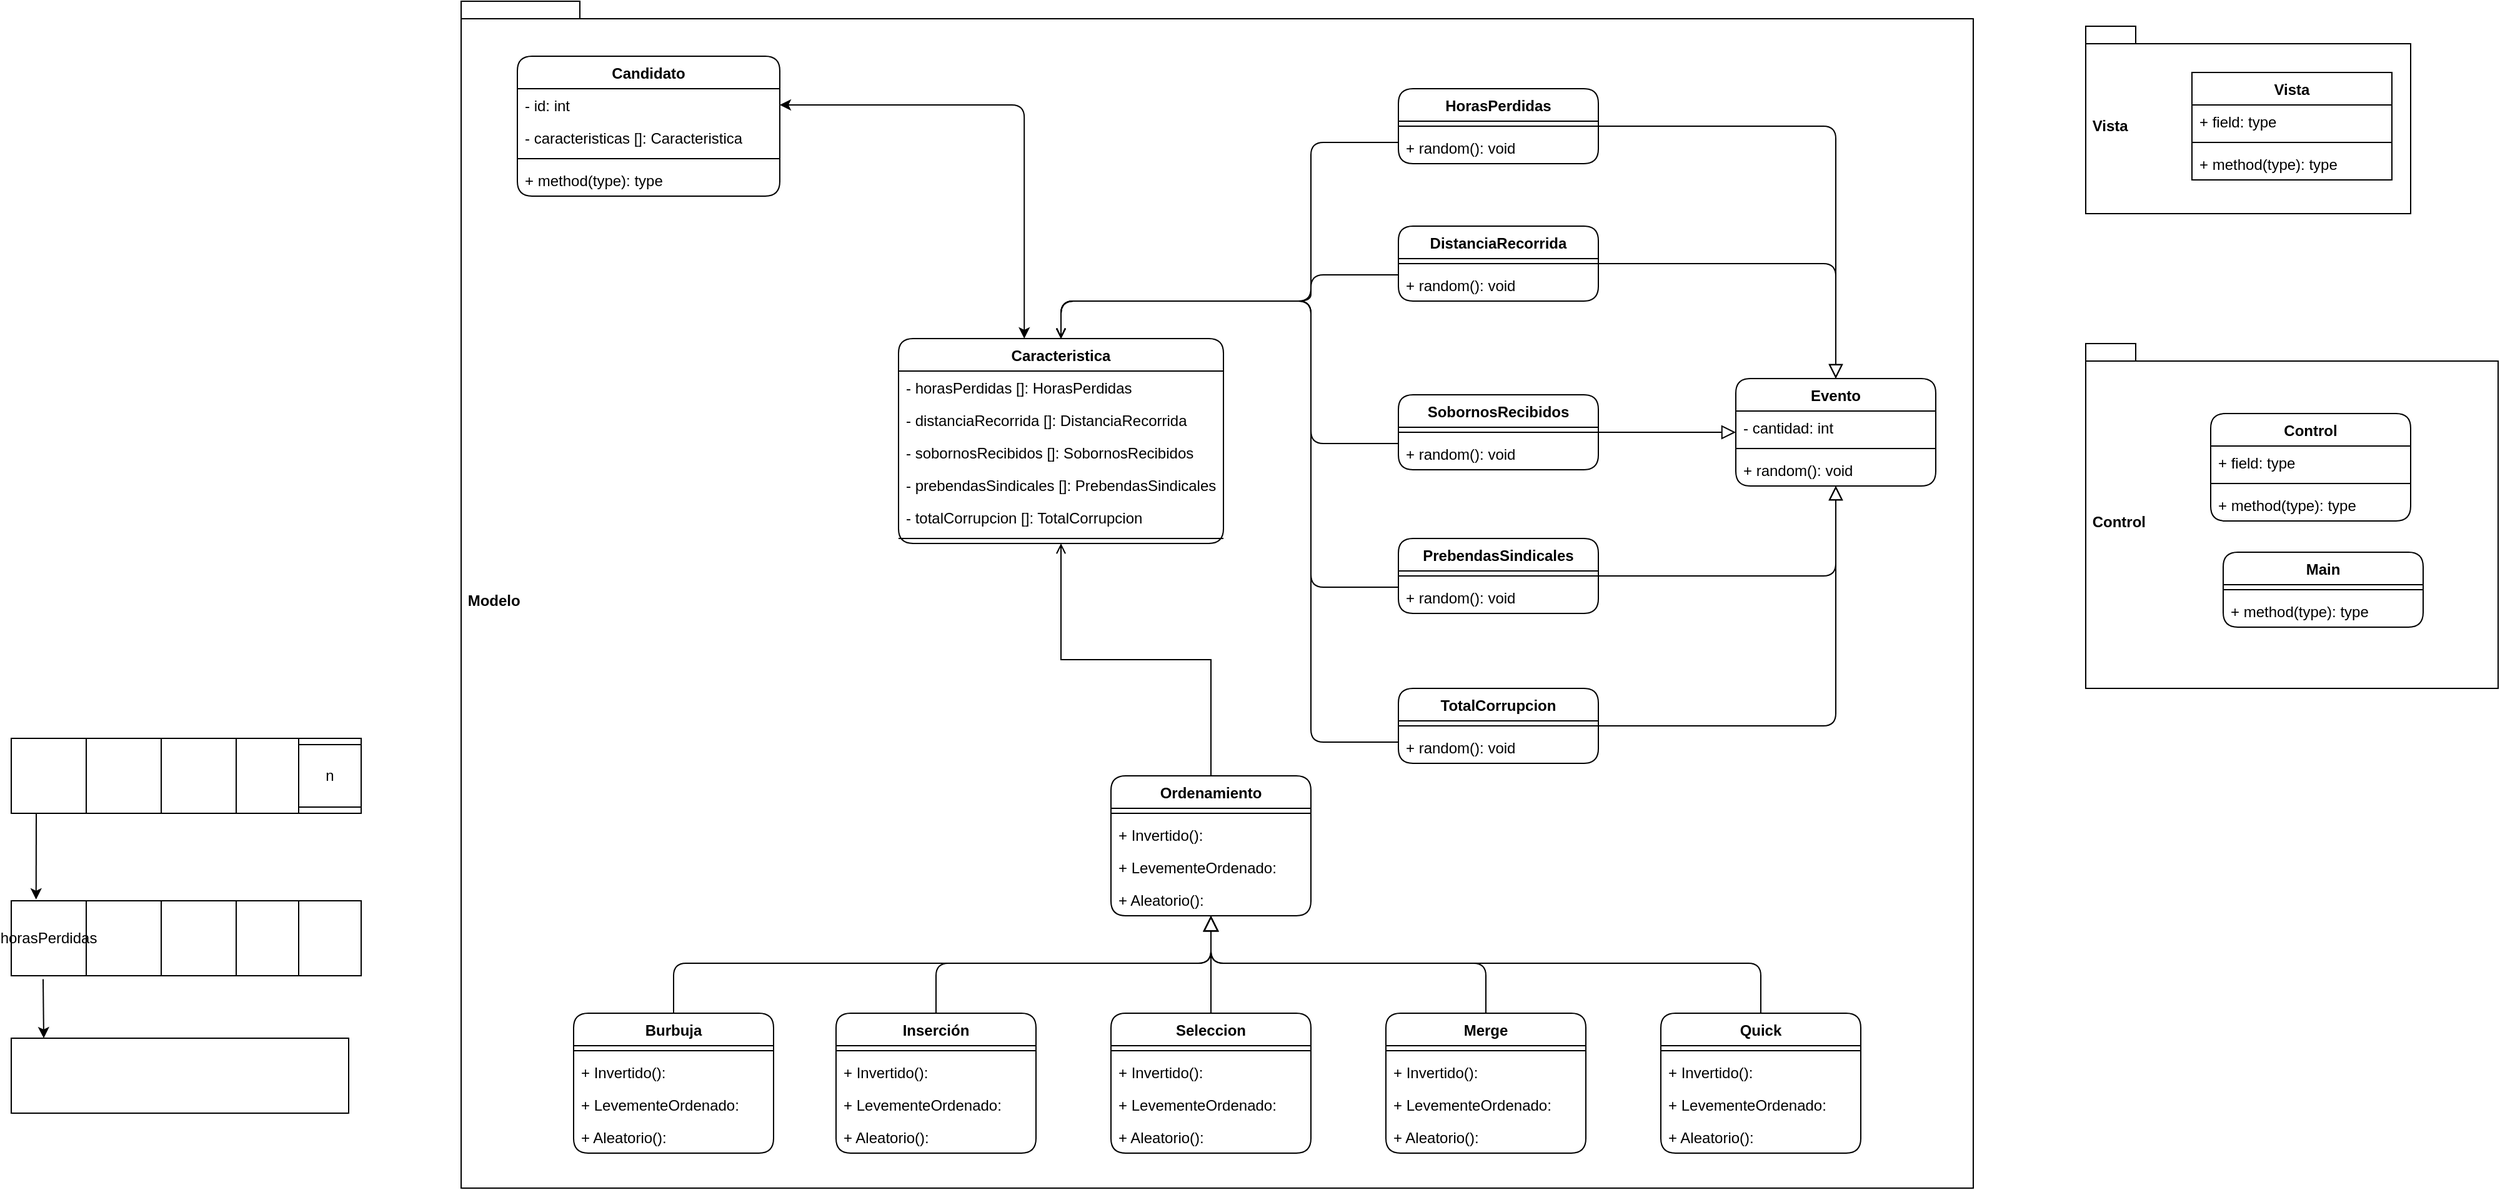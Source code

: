 <mxfile version="28.1.2">
  <diagram name="Página-1" id="-oZgg3mU6KCud4trMh2t">
    <mxGraphModel dx="3420" dy="1442" grid="1" gridSize="10" guides="1" tooltips="1" connect="1" arrows="1" fold="1" page="1" pageScale="1" pageWidth="827" pageHeight="1169" math="0" shadow="0">
      <root>
        <mxCell id="0" />
        <mxCell id="1" parent="0" />
        <mxCell id="R5ACMYMu1iXsPlqlNmmq-60" value="&amp;nbsp;Vista" style="shape=folder;fontStyle=1;spacingTop=10;tabWidth=40;tabHeight=14;tabPosition=left;html=1;whiteSpace=wrap;align=left;" vertex="1" parent="1">
          <mxGeometry x="1300" y="20" width="260" height="150" as="geometry" />
        </mxCell>
        <mxCell id="R5ACMYMu1iXsPlqlNmmq-59" value="&amp;nbsp;Control" style="shape=folder;fontStyle=1;spacingTop=10;tabWidth=40;tabHeight=14;tabPosition=left;html=1;whiteSpace=wrap;align=left;" vertex="1" parent="1">
          <mxGeometry x="1300" y="274" width="330" height="276" as="geometry" />
        </mxCell>
        <mxCell id="CFLX2MblqfqqQ0-nksOQ-75" value="&amp;nbsp;Modelo" style="shape=folder;fontStyle=1;spacingTop=10;tabWidth=40;tabHeight=14;tabPosition=left;html=1;whiteSpace=wrap;align=left;" parent="1" vertex="1">
          <mxGeometry width="1210" height="950" as="geometry" />
        </mxCell>
        <mxCell id="CFLX2MblqfqqQ0-nksOQ-1" value="Candidato" style="swimlane;fontStyle=1;align=center;verticalAlign=top;childLayout=stackLayout;horizontal=1;startSize=26;horizontalStack=0;resizeParent=1;resizeParentMax=0;resizeLast=0;collapsible=1;marginBottom=0;whiteSpace=wrap;html=1;rounded=1;" parent="1" vertex="1">
          <mxGeometry x="45" y="44" width="210" height="112" as="geometry" />
        </mxCell>
        <mxCell id="CFLX2MblqfqqQ0-nksOQ-2" value="- id: int" style="text;strokeColor=none;fillColor=none;align=left;verticalAlign=top;spacingLeft=4;spacingRight=4;overflow=hidden;rotatable=0;points=[[0,0.5],[1,0.5]];portConstraint=eastwest;whiteSpace=wrap;html=1;" parent="CFLX2MblqfqqQ0-nksOQ-1" vertex="1">
          <mxGeometry y="26" width="210" height="26" as="geometry" />
        </mxCell>
        <mxCell id="CFLX2MblqfqqQ0-nksOQ-73" value="- caracteristicas []: Caracteristica" style="text;strokeColor=none;fillColor=none;align=left;verticalAlign=top;spacingLeft=4;spacingRight=4;overflow=hidden;rotatable=0;points=[[0,0.5],[1,0.5]];portConstraint=eastwest;whiteSpace=wrap;html=1;" parent="CFLX2MblqfqqQ0-nksOQ-1" vertex="1">
          <mxGeometry y="52" width="210" height="26" as="geometry" />
        </mxCell>
        <mxCell id="CFLX2MblqfqqQ0-nksOQ-3" value="" style="line;strokeWidth=1;fillColor=none;align=left;verticalAlign=middle;spacingTop=-1;spacingLeft=3;spacingRight=3;rotatable=0;labelPosition=right;points=[];portConstraint=eastwest;strokeColor=inherit;" parent="CFLX2MblqfqqQ0-nksOQ-1" vertex="1">
          <mxGeometry y="78" width="210" height="8" as="geometry" />
        </mxCell>
        <mxCell id="CFLX2MblqfqqQ0-nksOQ-4" value="+ method(type): type" style="text;strokeColor=none;fillColor=none;align=left;verticalAlign=top;spacingLeft=4;spacingRight=4;overflow=hidden;rotatable=0;points=[[0,0.5],[1,0.5]];portConstraint=eastwest;whiteSpace=wrap;html=1;" parent="CFLX2MblqfqqQ0-nksOQ-1" vertex="1">
          <mxGeometry y="86" width="210" height="26" as="geometry" />
        </mxCell>
        <mxCell id="CFLX2MblqfqqQ0-nksOQ-65" style="edgeStyle=orthogonalEdgeStyle;orthogonalLoop=1;jettySize=auto;html=1;endArrow=open;endFill=0;endSize=6;" parent="1" source="CFLX2MblqfqqQ0-nksOQ-11" target="CFLX2MblqfqqQ0-nksOQ-15" edge="1">
          <mxGeometry relative="1" as="geometry">
            <Array as="points">
              <mxPoint x="680" y="113" />
              <mxPoint x="680" y="240" />
              <mxPoint x="480" y="240" />
            </Array>
          </mxGeometry>
        </mxCell>
        <mxCell id="R5ACMYMu1iXsPlqlNmmq-5" style="edgeStyle=orthogonalEdgeStyle;rounded=1;orthogonalLoop=1;jettySize=auto;html=1;entryX=0.5;entryY=0;entryDx=0;entryDy=0;endArrow=block;endFill=0;endSize=9;curved=0;" edge="1" parent="1" source="CFLX2MblqfqqQ0-nksOQ-11" target="R5ACMYMu1iXsPlqlNmmq-1">
          <mxGeometry relative="1" as="geometry" />
        </mxCell>
        <mxCell id="CFLX2MblqfqqQ0-nksOQ-11" value="HorasPerdidas" style="swimlane;fontStyle=1;align=center;verticalAlign=top;childLayout=stackLayout;horizontal=1;startSize=26;horizontalStack=0;resizeParent=1;resizeParentMax=0;resizeLast=0;collapsible=1;marginBottom=0;whiteSpace=wrap;html=1;rounded=1;" parent="1" vertex="1">
          <mxGeometry x="750" y="70" width="160" height="60" as="geometry" />
        </mxCell>
        <mxCell id="CFLX2MblqfqqQ0-nksOQ-13" value="" style="line;strokeWidth=1;fillColor=none;align=left;verticalAlign=middle;spacingTop=-1;spacingLeft=3;spacingRight=3;rotatable=0;labelPosition=right;points=[];portConstraint=eastwest;strokeColor=inherit;" parent="CFLX2MblqfqqQ0-nksOQ-11" vertex="1">
          <mxGeometry y="26" width="160" height="8" as="geometry" />
        </mxCell>
        <mxCell id="CFLX2MblqfqqQ0-nksOQ-58" value="+ random(): void" style="text;strokeColor=none;fillColor=none;align=left;verticalAlign=top;spacingLeft=4;spacingRight=4;overflow=hidden;rotatable=0;points=[[0,0.5],[1,0.5]];portConstraint=eastwest;whiteSpace=wrap;html=1;" parent="CFLX2MblqfqqQ0-nksOQ-11" vertex="1">
          <mxGeometry y="34" width="160" height="26" as="geometry" />
        </mxCell>
        <mxCell id="CFLX2MblqfqqQ0-nksOQ-15" value="Caracteristica" style="swimlane;fontStyle=1;align=center;verticalAlign=top;childLayout=stackLayout;horizontal=1;startSize=26;horizontalStack=0;resizeParent=1;resizeParentMax=0;resizeLast=0;collapsible=1;marginBottom=0;whiteSpace=wrap;html=1;rounded=1;" parent="1" vertex="1">
          <mxGeometry x="350" y="270" width="260" height="164" as="geometry" />
        </mxCell>
        <mxCell id="CFLX2MblqfqqQ0-nksOQ-7" value="- horasPerdidas []: HorasPerdidas" style="text;strokeColor=none;fillColor=none;align=left;verticalAlign=top;spacingLeft=4;spacingRight=4;overflow=hidden;rotatable=0;points=[[0,0.5],[1,0.5]];portConstraint=eastwest;whiteSpace=wrap;html=1;" parent="CFLX2MblqfqqQ0-nksOQ-15" vertex="1">
          <mxGeometry y="26" width="260" height="26" as="geometry" />
        </mxCell>
        <mxCell id="CFLX2MblqfqqQ0-nksOQ-6" value="- distanciaRecorrida []: DistanciaRecorrida" style="text;strokeColor=none;fillColor=none;align=left;verticalAlign=top;spacingLeft=4;spacingRight=4;overflow=hidden;rotatable=0;points=[[0,0.5],[1,0.5]];portConstraint=eastwest;whiteSpace=wrap;html=1;" parent="CFLX2MblqfqqQ0-nksOQ-15" vertex="1">
          <mxGeometry y="52" width="260" height="26" as="geometry" />
        </mxCell>
        <mxCell id="CFLX2MblqfqqQ0-nksOQ-9" value="- sobornosRecibidos []: SobornosRecibidos" style="text;strokeColor=none;fillColor=none;align=left;verticalAlign=top;spacingLeft=4;spacingRight=4;overflow=hidden;rotatable=0;points=[[0,0.5],[1,0.5]];portConstraint=eastwest;whiteSpace=wrap;html=1;" parent="CFLX2MblqfqqQ0-nksOQ-15" vertex="1">
          <mxGeometry y="78" width="260" height="26" as="geometry" />
        </mxCell>
        <mxCell id="CFLX2MblqfqqQ0-nksOQ-8" value="- prebendasSindicales []: PrebendasSindicales" style="text;strokeColor=none;fillColor=none;align=left;verticalAlign=top;spacingLeft=4;spacingRight=4;overflow=hidden;rotatable=0;points=[[0,0.5],[1,0.5]];portConstraint=eastwest;whiteSpace=wrap;html=1;" parent="CFLX2MblqfqqQ0-nksOQ-15" vertex="1">
          <mxGeometry y="104" width="260" height="26" as="geometry" />
        </mxCell>
        <mxCell id="CFLX2MblqfqqQ0-nksOQ-10" value="- totalCorrupcion []: TotalCorrupcion" style="text;strokeColor=none;fillColor=none;align=left;verticalAlign=top;spacingLeft=4;spacingRight=4;overflow=hidden;rotatable=0;points=[[0,0.5],[1,0.5]];portConstraint=eastwest;whiteSpace=wrap;html=1;" parent="CFLX2MblqfqqQ0-nksOQ-15" vertex="1">
          <mxGeometry y="130" width="260" height="26" as="geometry" />
        </mxCell>
        <mxCell id="CFLX2MblqfqqQ0-nksOQ-17" value="" style="line;strokeWidth=1;fillColor=none;align=left;verticalAlign=middle;spacingTop=-1;spacingLeft=3;spacingRight=3;rotatable=0;labelPosition=right;points=[];portConstraint=eastwest;strokeColor=inherit;" parent="CFLX2MblqfqqQ0-nksOQ-15" vertex="1">
          <mxGeometry y="156" width="260" height="8" as="geometry" />
        </mxCell>
        <mxCell id="CFLX2MblqfqqQ0-nksOQ-19" value="" style="rounded=0;whiteSpace=wrap;html=1;" parent="1" vertex="1">
          <mxGeometry x="-360" y="590" width="280" height="60" as="geometry" />
        </mxCell>
        <mxCell id="CFLX2MblqfqqQ0-nksOQ-20" value="" style="endArrow=none;html=1;" parent="1" source="CFLX2MblqfqqQ0-nksOQ-19" edge="1">
          <mxGeometry width="50" height="50" relative="1" as="geometry">
            <mxPoint x="-350" y="640" as="sourcePoint" />
            <mxPoint x="-300" y="590" as="targetPoint" />
            <Array as="points">
              <mxPoint x="-300" y="650" />
            </Array>
          </mxGeometry>
        </mxCell>
        <mxCell id="CFLX2MblqfqqQ0-nksOQ-21" value="" style="endArrow=none;html=1;" parent="1" edge="1">
          <mxGeometry width="50" height="50" relative="1" as="geometry">
            <mxPoint x="-240" y="650" as="sourcePoint" />
            <mxPoint x="-240" y="590" as="targetPoint" />
            <Array as="points">
              <mxPoint x="-240" y="650" />
            </Array>
          </mxGeometry>
        </mxCell>
        <mxCell id="CFLX2MblqfqqQ0-nksOQ-22" value="" style="endArrow=none;html=1;" parent="1" edge="1">
          <mxGeometry width="50" height="50" relative="1" as="geometry">
            <mxPoint x="-180" y="650" as="sourcePoint" />
            <mxPoint x="-180" y="590" as="targetPoint" />
            <Array as="points">
              <mxPoint x="-180" y="650" />
            </Array>
          </mxGeometry>
        </mxCell>
        <mxCell id="CFLX2MblqfqqQ0-nksOQ-23" value="" style="endArrow=none;html=1;" parent="1" edge="1">
          <mxGeometry width="50" height="50" relative="1" as="geometry">
            <mxPoint x="-130" y="650" as="sourcePoint" />
            <mxPoint x="-130" y="590" as="targetPoint" />
            <Array as="points">
              <mxPoint x="-130" y="650" />
            </Array>
          </mxGeometry>
        </mxCell>
        <mxCell id="CFLX2MblqfqqQ0-nksOQ-24" value="n" style="whiteSpace=wrap;html=1;aspect=fixed;" parent="1" vertex="1">
          <mxGeometry x="-130" y="595" width="50" height="50" as="geometry" />
        </mxCell>
        <mxCell id="CFLX2MblqfqqQ0-nksOQ-26" value="" style="rounded=0;whiteSpace=wrap;html=1;" parent="1" vertex="1">
          <mxGeometry x="-360" y="720" width="280" height="60" as="geometry" />
        </mxCell>
        <mxCell id="CFLX2MblqfqqQ0-nksOQ-27" value="" style="endArrow=none;html=1;" parent="1" source="CFLX2MblqfqqQ0-nksOQ-26" edge="1">
          <mxGeometry width="50" height="50" relative="1" as="geometry">
            <mxPoint x="-350" y="770" as="sourcePoint" />
            <mxPoint x="-300" y="720" as="targetPoint" />
            <Array as="points">
              <mxPoint x="-300" y="780" />
            </Array>
          </mxGeometry>
        </mxCell>
        <mxCell id="CFLX2MblqfqqQ0-nksOQ-28" value="" style="endArrow=none;html=1;" parent="1" edge="1">
          <mxGeometry width="50" height="50" relative="1" as="geometry">
            <mxPoint x="-240" y="780" as="sourcePoint" />
            <mxPoint x="-240" y="720" as="targetPoint" />
            <Array as="points">
              <mxPoint x="-240" y="780" />
            </Array>
          </mxGeometry>
        </mxCell>
        <mxCell id="CFLX2MblqfqqQ0-nksOQ-29" value="" style="endArrow=none;html=1;" parent="1" edge="1">
          <mxGeometry width="50" height="50" relative="1" as="geometry">
            <mxPoint x="-180" y="780" as="sourcePoint" />
            <mxPoint x="-180" y="720" as="targetPoint" />
            <Array as="points">
              <mxPoint x="-180" y="780" />
            </Array>
          </mxGeometry>
        </mxCell>
        <mxCell id="CFLX2MblqfqqQ0-nksOQ-30" value="" style="endArrow=none;html=1;" parent="1" edge="1">
          <mxGeometry width="50" height="50" relative="1" as="geometry">
            <mxPoint x="-130" y="780" as="sourcePoint" />
            <mxPoint x="-130" y="720" as="targetPoint" />
            <Array as="points">
              <mxPoint x="-130" y="780" />
            </Array>
          </mxGeometry>
        </mxCell>
        <mxCell id="CFLX2MblqfqqQ0-nksOQ-32" value="" style="endArrow=classic;html=1;entryX=0.071;entryY=-0.017;entryDx=0;entryDy=0;entryPerimeter=0;" parent="1" target="CFLX2MblqfqqQ0-nksOQ-26" edge="1">
          <mxGeometry width="50" height="50" relative="1" as="geometry">
            <mxPoint x="-340" y="650" as="sourcePoint" />
            <mxPoint x="-290" y="600" as="targetPoint" />
          </mxGeometry>
        </mxCell>
        <mxCell id="CFLX2MblqfqqQ0-nksOQ-33" value="horasPerdidas" style="whiteSpace=wrap;html=1;aspect=fixed;" parent="1" vertex="1">
          <mxGeometry x="-360" y="720" width="60" height="60" as="geometry" />
        </mxCell>
        <mxCell id="R5ACMYMu1iXsPlqlNmmq-6" style="edgeStyle=orthogonalEdgeStyle;rounded=1;orthogonalLoop=1;jettySize=auto;html=1;endArrow=block;endFill=0;endSize=9;curved=0;entryX=0.5;entryY=0;entryDx=0;entryDy=0;" edge="1" parent="1" source="CFLX2MblqfqqQ0-nksOQ-35" target="R5ACMYMu1iXsPlqlNmmq-1">
          <mxGeometry relative="1" as="geometry">
            <mxPoint x="1100" y="300" as="targetPoint" />
          </mxGeometry>
        </mxCell>
        <mxCell id="CFLX2MblqfqqQ0-nksOQ-35" value="DistanciaRecorrida" style="swimlane;fontStyle=1;align=center;verticalAlign=top;childLayout=stackLayout;horizontal=1;startSize=26;horizontalStack=0;resizeParent=1;resizeParentMax=0;resizeLast=0;collapsible=1;marginBottom=0;whiteSpace=wrap;html=1;rounded=1;" parent="1" vertex="1">
          <mxGeometry x="750" y="180" width="160" height="60" as="geometry" />
        </mxCell>
        <mxCell id="CFLX2MblqfqqQ0-nksOQ-37" value="" style="line;strokeWidth=1;fillColor=none;align=left;verticalAlign=middle;spacingTop=-1;spacingLeft=3;spacingRight=3;rotatable=0;labelPosition=right;points=[];portConstraint=eastwest;strokeColor=inherit;" parent="CFLX2MblqfqqQ0-nksOQ-35" vertex="1">
          <mxGeometry y="26" width="160" height="8" as="geometry" />
        </mxCell>
        <mxCell id="CFLX2MblqfqqQ0-nksOQ-59" value="+ random(): void" style="text;strokeColor=none;fillColor=none;align=left;verticalAlign=top;spacingLeft=4;spacingRight=4;overflow=hidden;rotatable=0;points=[[0,0.5],[1,0.5]];portConstraint=eastwest;whiteSpace=wrap;html=1;" parent="CFLX2MblqfqqQ0-nksOQ-35" vertex="1">
          <mxGeometry y="34" width="160" height="26" as="geometry" />
        </mxCell>
        <mxCell id="R5ACMYMu1iXsPlqlNmmq-7" style="edgeStyle=orthogonalEdgeStyle;rounded=1;orthogonalLoop=1;jettySize=auto;html=1;endArrow=block;endFill=0;endSize=9;curved=0;" edge="1" parent="1" source="CFLX2MblqfqqQ0-nksOQ-39" target="R5ACMYMu1iXsPlqlNmmq-1">
          <mxGeometry relative="1" as="geometry" />
        </mxCell>
        <mxCell id="CFLX2MblqfqqQ0-nksOQ-39" value="SobornosRecibidos" style="swimlane;fontStyle=1;align=center;verticalAlign=top;childLayout=stackLayout;horizontal=1;startSize=26;horizontalStack=0;resizeParent=1;resizeParentMax=0;resizeLast=0;collapsible=1;marginBottom=0;whiteSpace=wrap;html=1;rounded=1;" parent="1" vertex="1">
          <mxGeometry x="750" y="315" width="160" height="60" as="geometry" />
        </mxCell>
        <mxCell id="CFLX2MblqfqqQ0-nksOQ-41" value="" style="line;strokeWidth=1;fillColor=none;align=left;verticalAlign=middle;spacingTop=-1;spacingLeft=3;spacingRight=3;rotatable=0;labelPosition=right;points=[];portConstraint=eastwest;strokeColor=inherit;" parent="CFLX2MblqfqqQ0-nksOQ-39" vertex="1">
          <mxGeometry y="26" width="160" height="8" as="geometry" />
        </mxCell>
        <mxCell id="CFLX2MblqfqqQ0-nksOQ-60" value="+ random(): void" style="text;strokeColor=none;fillColor=none;align=left;verticalAlign=top;spacingLeft=4;spacingRight=4;overflow=hidden;rotatable=0;points=[[0,0.5],[1,0.5]];portConstraint=eastwest;whiteSpace=wrap;html=1;" parent="CFLX2MblqfqqQ0-nksOQ-39" vertex="1">
          <mxGeometry y="34" width="160" height="26" as="geometry" />
        </mxCell>
        <mxCell id="R5ACMYMu1iXsPlqlNmmq-8" style="edgeStyle=orthogonalEdgeStyle;rounded=1;orthogonalLoop=1;jettySize=auto;html=1;endArrow=block;endFill=0;endSize=9;curved=0;" edge="1" parent="1" source="CFLX2MblqfqqQ0-nksOQ-43" target="R5ACMYMu1iXsPlqlNmmq-1">
          <mxGeometry relative="1" as="geometry" />
        </mxCell>
        <mxCell id="CFLX2MblqfqqQ0-nksOQ-43" value="PrebendasSindicales" style="swimlane;fontStyle=1;align=center;verticalAlign=top;childLayout=stackLayout;horizontal=1;startSize=26;horizontalStack=0;resizeParent=1;resizeParentMax=0;resizeLast=0;collapsible=1;marginBottom=0;whiteSpace=wrap;html=1;rounded=1;" parent="1" vertex="1">
          <mxGeometry x="750" y="430" width="160" height="60" as="geometry" />
        </mxCell>
        <mxCell id="CFLX2MblqfqqQ0-nksOQ-45" value="" style="line;strokeWidth=1;fillColor=none;align=left;verticalAlign=middle;spacingTop=-1;spacingLeft=3;spacingRight=3;rotatable=0;labelPosition=right;points=[];portConstraint=eastwest;strokeColor=inherit;" parent="CFLX2MblqfqqQ0-nksOQ-43" vertex="1">
          <mxGeometry y="26" width="160" height="8" as="geometry" />
        </mxCell>
        <mxCell id="CFLX2MblqfqqQ0-nksOQ-61" value="+ random(): void" style="text;strokeColor=none;fillColor=none;align=left;verticalAlign=top;spacingLeft=4;spacingRight=4;overflow=hidden;rotatable=0;points=[[0,0.5],[1,0.5]];portConstraint=eastwest;whiteSpace=wrap;html=1;" parent="CFLX2MblqfqqQ0-nksOQ-43" vertex="1">
          <mxGeometry y="34" width="160" height="26" as="geometry" />
        </mxCell>
        <mxCell id="CFLX2MblqfqqQ0-nksOQ-69" style="edgeStyle=orthogonalEdgeStyle;orthogonalLoop=1;jettySize=auto;html=1;endArrow=open;endFill=0;endSize=6;" parent="1" source="CFLX2MblqfqqQ0-nksOQ-47" edge="1" target="CFLX2MblqfqqQ0-nksOQ-15">
          <mxGeometry relative="1" as="geometry">
            <mxPoint x="480" y="270.0" as="targetPoint" />
            <Array as="points">
              <mxPoint x="680" y="593" />
              <mxPoint x="680" y="240" />
              <mxPoint x="480" y="240" />
            </Array>
          </mxGeometry>
        </mxCell>
        <mxCell id="R5ACMYMu1iXsPlqlNmmq-9" style="edgeStyle=orthogonalEdgeStyle;rounded=1;orthogonalLoop=1;jettySize=auto;html=1;endArrow=block;endFill=0;endSize=9;curved=0;" edge="1" parent="1" source="CFLX2MblqfqqQ0-nksOQ-47" target="R5ACMYMu1iXsPlqlNmmq-1">
          <mxGeometry relative="1" as="geometry" />
        </mxCell>
        <mxCell id="CFLX2MblqfqqQ0-nksOQ-47" value="TotalCorrupcion" style="swimlane;fontStyle=1;align=center;verticalAlign=top;childLayout=stackLayout;horizontal=1;startSize=26;horizontalStack=0;resizeParent=1;resizeParentMax=0;resizeLast=0;collapsible=1;marginBottom=0;whiteSpace=wrap;html=1;rounded=1;" parent="1" vertex="1">
          <mxGeometry x="750" y="550" width="160" height="60" as="geometry" />
        </mxCell>
        <mxCell id="CFLX2MblqfqqQ0-nksOQ-49" value="" style="line;strokeWidth=1;fillColor=none;align=left;verticalAlign=middle;spacingTop=-1;spacingLeft=3;spacingRight=3;rotatable=0;labelPosition=right;points=[];portConstraint=eastwest;strokeColor=inherit;" parent="CFLX2MblqfqqQ0-nksOQ-47" vertex="1">
          <mxGeometry y="26" width="160" height="8" as="geometry" />
        </mxCell>
        <mxCell id="CFLX2MblqfqqQ0-nksOQ-62" value="+ random(): void" style="text;strokeColor=none;fillColor=none;align=left;verticalAlign=top;spacingLeft=4;spacingRight=4;overflow=hidden;rotatable=0;points=[[0,0.5],[1,0.5]];portConstraint=eastwest;whiteSpace=wrap;html=1;" parent="CFLX2MblqfqqQ0-nksOQ-47" vertex="1">
          <mxGeometry y="34" width="160" height="26" as="geometry" />
        </mxCell>
        <mxCell id="CFLX2MblqfqqQ0-nksOQ-56" value="" style="endArrow=classic;html=1;exitX=0.425;exitY=1.046;exitDx=0;exitDy=0;exitPerimeter=0;" parent="1" source="CFLX2MblqfqqQ0-nksOQ-33" edge="1">
          <mxGeometry width="50" height="50" relative="1" as="geometry">
            <mxPoint x="-350" y="854" as="sourcePoint" />
            <mxPoint x="-334" y="830" as="targetPoint" />
          </mxGeometry>
        </mxCell>
        <mxCell id="CFLX2MblqfqqQ0-nksOQ-57" value="" style="rounded=0;whiteSpace=wrap;html=1;" parent="1" vertex="1">
          <mxGeometry x="-360" y="830" width="270" height="60" as="geometry" />
        </mxCell>
        <mxCell id="CFLX2MblqfqqQ0-nksOQ-66" style="edgeStyle=orthogonalEdgeStyle;orthogonalLoop=1;jettySize=auto;html=1;endArrow=open;endFill=0;endSize=6;" parent="1" target="CFLX2MblqfqqQ0-nksOQ-15" edge="1">
          <mxGeometry relative="1" as="geometry">
            <Array as="points">
              <mxPoint x="680" y="219" />
              <mxPoint x="680" y="240" />
              <mxPoint x="480" y="240" />
            </Array>
            <mxPoint x="750" y="219.043" as="sourcePoint" />
          </mxGeometry>
        </mxCell>
        <mxCell id="CFLX2MblqfqqQ0-nksOQ-67" style="edgeStyle=orthogonalEdgeStyle;orthogonalLoop=1;jettySize=auto;html=1;endArrow=open;endFill=0;endSize=6;" parent="1" target="CFLX2MblqfqqQ0-nksOQ-15" edge="1">
          <mxGeometry relative="1" as="geometry">
            <Array as="points">
              <mxPoint x="680" y="354" />
              <mxPoint x="680" y="240" />
              <mxPoint x="480" y="240" />
            </Array>
            <mxPoint x="750" y="354" as="sourcePoint" />
          </mxGeometry>
        </mxCell>
        <mxCell id="CFLX2MblqfqqQ0-nksOQ-68" style="edgeStyle=orthogonalEdgeStyle;orthogonalLoop=1;jettySize=auto;html=1;endArrow=open;endFill=0;endSize=6;" parent="1" target="CFLX2MblqfqqQ0-nksOQ-15" edge="1">
          <mxGeometry relative="1" as="geometry">
            <Array as="points">
              <mxPoint x="680" y="469" />
              <mxPoint x="680" y="240" />
              <mxPoint x="480" y="240" />
            </Array>
            <mxPoint x="750" y="469.043" as="sourcePoint" />
          </mxGeometry>
        </mxCell>
        <mxCell id="CFLX2MblqfqqQ0-nksOQ-70" style="edgeStyle=orthogonalEdgeStyle;orthogonalLoop=1;jettySize=auto;html=1;entryX=0.387;entryY=0;entryDx=0;entryDy=0;endArrow=classic;endFill=1;startArrow=classic;startFill=1;entryPerimeter=0;" parent="1" source="CFLX2MblqfqqQ0-nksOQ-2" target="CFLX2MblqfqqQ0-nksOQ-15" edge="1">
          <mxGeometry relative="1" as="geometry" />
        </mxCell>
        <mxCell id="CFLX2MblqfqqQ0-nksOQ-76" value="Control" style="swimlane;fontStyle=1;align=center;verticalAlign=top;childLayout=stackLayout;horizontal=1;startSize=26;horizontalStack=0;resizeParent=1;resizeParentMax=0;resizeLast=0;collapsible=1;marginBottom=0;whiteSpace=wrap;html=1;rounded=1;" parent="1" vertex="1">
          <mxGeometry x="1400" y="330" width="160" height="86" as="geometry" />
        </mxCell>
        <mxCell id="CFLX2MblqfqqQ0-nksOQ-77" value="+ field: type" style="text;strokeColor=none;fillColor=none;align=left;verticalAlign=top;spacingLeft=4;spacingRight=4;overflow=hidden;rotatable=0;points=[[0,0.5],[1,0.5]];portConstraint=eastwest;whiteSpace=wrap;html=1;" parent="CFLX2MblqfqqQ0-nksOQ-76" vertex="1">
          <mxGeometry y="26" width="160" height="26" as="geometry" />
        </mxCell>
        <mxCell id="CFLX2MblqfqqQ0-nksOQ-78" value="" style="line;strokeWidth=1;fillColor=none;align=left;verticalAlign=middle;spacingTop=-1;spacingLeft=3;spacingRight=3;rotatable=0;labelPosition=right;points=[];portConstraint=eastwest;strokeColor=inherit;" parent="CFLX2MblqfqqQ0-nksOQ-76" vertex="1">
          <mxGeometry y="52" width="160" height="8" as="geometry" />
        </mxCell>
        <mxCell id="CFLX2MblqfqqQ0-nksOQ-79" value="+ method(type): type" style="text;strokeColor=none;fillColor=none;align=left;verticalAlign=top;spacingLeft=4;spacingRight=4;overflow=hidden;rotatable=0;points=[[0,0.5],[1,0.5]];portConstraint=eastwest;whiteSpace=wrap;html=1;" parent="CFLX2MblqfqqQ0-nksOQ-76" vertex="1">
          <mxGeometry y="60" width="160" height="26" as="geometry" />
        </mxCell>
        <mxCell id="CFLX2MblqfqqQ0-nksOQ-80" value="Vista" style="swimlane;fontStyle=1;align=center;verticalAlign=top;childLayout=stackLayout;horizontal=1;startSize=26;horizontalStack=0;resizeParent=1;resizeParentMax=0;resizeLast=0;collapsible=1;marginBottom=0;whiteSpace=wrap;html=1;" parent="1" vertex="1">
          <mxGeometry x="1385" y="57" width="160" height="86" as="geometry" />
        </mxCell>
        <mxCell id="CFLX2MblqfqqQ0-nksOQ-81" value="+ field: type" style="text;strokeColor=none;fillColor=none;align=left;verticalAlign=top;spacingLeft=4;spacingRight=4;overflow=hidden;rotatable=0;points=[[0,0.5],[1,0.5]];portConstraint=eastwest;whiteSpace=wrap;html=1;" parent="CFLX2MblqfqqQ0-nksOQ-80" vertex="1">
          <mxGeometry y="26" width="160" height="26" as="geometry" />
        </mxCell>
        <mxCell id="CFLX2MblqfqqQ0-nksOQ-82" value="" style="line;strokeWidth=1;fillColor=none;align=left;verticalAlign=middle;spacingTop=-1;spacingLeft=3;spacingRight=3;rotatable=0;labelPosition=right;points=[];portConstraint=eastwest;strokeColor=inherit;" parent="CFLX2MblqfqqQ0-nksOQ-80" vertex="1">
          <mxGeometry y="52" width="160" height="8" as="geometry" />
        </mxCell>
        <mxCell id="CFLX2MblqfqqQ0-nksOQ-83" value="+ method(type): type" style="text;strokeColor=none;fillColor=none;align=left;verticalAlign=top;spacingLeft=4;spacingRight=4;overflow=hidden;rotatable=0;points=[[0,0.5],[1,0.5]];portConstraint=eastwest;whiteSpace=wrap;html=1;" parent="CFLX2MblqfqqQ0-nksOQ-80" vertex="1">
          <mxGeometry y="60" width="160" height="26" as="geometry" />
        </mxCell>
        <mxCell id="CFLX2MblqfqqQ0-nksOQ-84" value="Main" style="swimlane;fontStyle=1;align=center;verticalAlign=top;childLayout=stackLayout;horizontal=1;startSize=26;horizontalStack=0;resizeParent=1;resizeParentMax=0;resizeLast=0;collapsible=1;marginBottom=0;whiteSpace=wrap;html=1;rounded=1;" parent="1" vertex="1">
          <mxGeometry x="1410" y="441" width="160" height="60" as="geometry" />
        </mxCell>
        <mxCell id="CFLX2MblqfqqQ0-nksOQ-86" value="" style="line;strokeWidth=1;fillColor=none;align=left;verticalAlign=middle;spacingTop=-1;spacingLeft=3;spacingRight=3;rotatable=0;labelPosition=right;points=[];portConstraint=eastwest;strokeColor=inherit;" parent="CFLX2MblqfqqQ0-nksOQ-84" vertex="1">
          <mxGeometry y="26" width="160" height="8" as="geometry" />
        </mxCell>
        <mxCell id="CFLX2MblqfqqQ0-nksOQ-87" value="+ method(type): type" style="text;strokeColor=none;fillColor=none;align=left;verticalAlign=top;spacingLeft=4;spacingRight=4;overflow=hidden;rotatable=0;points=[[0,0.5],[1,0.5]];portConstraint=eastwest;whiteSpace=wrap;html=1;" parent="CFLX2MblqfqqQ0-nksOQ-84" vertex="1">
          <mxGeometry y="34" width="160" height="26" as="geometry" />
        </mxCell>
        <mxCell id="R5ACMYMu1iXsPlqlNmmq-1" value="Evento" style="swimlane;fontStyle=1;align=center;verticalAlign=top;childLayout=stackLayout;horizontal=1;startSize=26;horizontalStack=0;resizeParent=1;resizeParentMax=0;resizeLast=0;collapsible=1;marginBottom=0;whiteSpace=wrap;html=1;rounded=1;" vertex="1" parent="1">
          <mxGeometry x="1020" y="302" width="160" height="86" as="geometry" />
        </mxCell>
        <mxCell id="R5ACMYMu1iXsPlqlNmmq-2" value="- cantidad: int" style="text;strokeColor=none;fillColor=none;align=left;verticalAlign=top;spacingLeft=4;spacingRight=4;overflow=hidden;rotatable=0;points=[[0,0.5],[1,0.5]];portConstraint=eastwest;whiteSpace=wrap;html=1;" vertex="1" parent="R5ACMYMu1iXsPlqlNmmq-1">
          <mxGeometry y="26" width="160" height="26" as="geometry" />
        </mxCell>
        <mxCell id="R5ACMYMu1iXsPlqlNmmq-3" value="" style="line;strokeWidth=1;fillColor=none;align=left;verticalAlign=middle;spacingTop=-1;spacingLeft=3;spacingRight=3;rotatable=0;labelPosition=right;points=[];portConstraint=eastwest;strokeColor=inherit;" vertex="1" parent="R5ACMYMu1iXsPlqlNmmq-1">
          <mxGeometry y="52" width="160" height="8" as="geometry" />
        </mxCell>
        <mxCell id="R5ACMYMu1iXsPlqlNmmq-4" value="+ random(): void" style="text;strokeColor=none;fillColor=none;align=left;verticalAlign=top;spacingLeft=4;spacingRight=4;overflow=hidden;rotatable=0;points=[[0,0.5],[1,0.5]];portConstraint=eastwest;whiteSpace=wrap;html=1;" vertex="1" parent="R5ACMYMu1iXsPlqlNmmq-1">
          <mxGeometry y="60" width="160" height="26" as="geometry" />
        </mxCell>
        <mxCell id="R5ACMYMu1iXsPlqlNmmq-58" style="edgeStyle=orthogonalEdgeStyle;rounded=0;orthogonalLoop=1;jettySize=auto;html=1;endArrow=open;endFill=0;" edge="1" parent="1" source="R5ACMYMu1iXsPlqlNmmq-10" target="CFLX2MblqfqqQ0-nksOQ-15">
          <mxGeometry relative="1" as="geometry" />
        </mxCell>
        <mxCell id="R5ACMYMu1iXsPlqlNmmq-10" value="Ordenamiento" style="swimlane;fontStyle=1;align=center;verticalAlign=top;childLayout=stackLayout;horizontal=1;startSize=26;horizontalStack=0;resizeParent=1;resizeParentMax=0;resizeLast=0;collapsible=1;marginBottom=0;whiteSpace=wrap;html=1;rounded=1;" vertex="1" parent="1">
          <mxGeometry x="520" y="620" width="160" height="112" as="geometry" />
        </mxCell>
        <mxCell id="R5ACMYMu1iXsPlqlNmmq-12" value="" style="line;strokeWidth=1;fillColor=none;align=left;verticalAlign=middle;spacingTop=-1;spacingLeft=3;spacingRight=3;rotatable=0;labelPosition=right;points=[];portConstraint=eastwest;strokeColor=inherit;" vertex="1" parent="R5ACMYMu1iXsPlqlNmmq-10">
          <mxGeometry y="26" width="160" height="8" as="geometry" />
        </mxCell>
        <mxCell id="R5ACMYMu1iXsPlqlNmmq-13" value="+ Invertido():" style="text;strokeColor=none;fillColor=none;align=left;verticalAlign=top;spacingLeft=4;spacingRight=4;overflow=hidden;rotatable=0;points=[[0,0.5],[1,0.5]];portConstraint=eastwest;whiteSpace=wrap;html=1;" vertex="1" parent="R5ACMYMu1iXsPlqlNmmq-10">
          <mxGeometry y="34" width="160" height="26" as="geometry" />
        </mxCell>
        <mxCell id="R5ACMYMu1iXsPlqlNmmq-14" value="+ LevementeOrdenado:" style="text;strokeColor=none;fillColor=none;align=left;verticalAlign=top;spacingLeft=4;spacingRight=4;overflow=hidden;rotatable=0;points=[[0,0.5],[1,0.5]];portConstraint=eastwest;whiteSpace=wrap;html=1;" vertex="1" parent="R5ACMYMu1iXsPlqlNmmq-10">
          <mxGeometry y="60" width="160" height="26" as="geometry" />
        </mxCell>
        <mxCell id="R5ACMYMu1iXsPlqlNmmq-15" value="+ Aleatorio():" style="text;strokeColor=none;fillColor=none;align=left;verticalAlign=top;spacingLeft=4;spacingRight=4;overflow=hidden;rotatable=0;points=[[0,0.5],[1,0.5]];portConstraint=eastwest;whiteSpace=wrap;html=1;" vertex="1" parent="R5ACMYMu1iXsPlqlNmmq-10">
          <mxGeometry y="86" width="160" height="26" as="geometry" />
        </mxCell>
        <mxCell id="R5ACMYMu1iXsPlqlNmmq-55" style="edgeStyle=orthogonalEdgeStyle;rounded=1;orthogonalLoop=1;jettySize=auto;html=1;curved=0;endArrow=block;endFill=0;endSize=10;" edge="1" parent="1" source="R5ACMYMu1iXsPlqlNmmq-16" target="R5ACMYMu1iXsPlqlNmmq-10">
          <mxGeometry relative="1" as="geometry">
            <Array as="points">
              <mxPoint x="170" y="770" />
              <mxPoint x="600" y="770" />
            </Array>
          </mxGeometry>
        </mxCell>
        <mxCell id="R5ACMYMu1iXsPlqlNmmq-16" value="Burbuja" style="swimlane;fontStyle=1;align=center;verticalAlign=top;childLayout=stackLayout;horizontal=1;startSize=26;horizontalStack=0;resizeParent=1;resizeParentMax=0;resizeLast=0;collapsible=1;marginBottom=0;whiteSpace=wrap;html=1;rounded=1;" vertex="1" parent="1">
          <mxGeometry x="90" y="810" width="160" height="112" as="geometry" />
        </mxCell>
        <mxCell id="R5ACMYMu1iXsPlqlNmmq-17" value="" style="line;strokeWidth=1;fillColor=none;align=left;verticalAlign=middle;spacingTop=-1;spacingLeft=3;spacingRight=3;rotatable=0;labelPosition=right;points=[];portConstraint=eastwest;strokeColor=inherit;" vertex="1" parent="R5ACMYMu1iXsPlqlNmmq-16">
          <mxGeometry y="26" width="160" height="8" as="geometry" />
        </mxCell>
        <mxCell id="R5ACMYMu1iXsPlqlNmmq-18" value="+ Invertido():" style="text;strokeColor=none;fillColor=none;align=left;verticalAlign=top;spacingLeft=4;spacingRight=4;overflow=hidden;rotatable=0;points=[[0,0.5],[1,0.5]];portConstraint=eastwest;whiteSpace=wrap;html=1;" vertex="1" parent="R5ACMYMu1iXsPlqlNmmq-16">
          <mxGeometry y="34" width="160" height="26" as="geometry" />
        </mxCell>
        <mxCell id="R5ACMYMu1iXsPlqlNmmq-19" value="+ LevementeOrdenado:" style="text;strokeColor=none;fillColor=none;align=left;verticalAlign=top;spacingLeft=4;spacingRight=4;overflow=hidden;rotatable=0;points=[[0,0.5],[1,0.5]];portConstraint=eastwest;whiteSpace=wrap;html=1;" vertex="1" parent="R5ACMYMu1iXsPlqlNmmq-16">
          <mxGeometry y="60" width="160" height="26" as="geometry" />
        </mxCell>
        <mxCell id="R5ACMYMu1iXsPlqlNmmq-20" value="+ Aleatorio():" style="text;strokeColor=none;fillColor=none;align=left;verticalAlign=top;spacingLeft=4;spacingRight=4;overflow=hidden;rotatable=0;points=[[0,0.5],[1,0.5]];portConstraint=eastwest;whiteSpace=wrap;html=1;" vertex="1" parent="R5ACMYMu1iXsPlqlNmmq-16">
          <mxGeometry y="86" width="160" height="26" as="geometry" />
        </mxCell>
        <mxCell id="R5ACMYMu1iXsPlqlNmmq-54" style="edgeStyle=orthogonalEdgeStyle;rounded=1;orthogonalLoop=1;jettySize=auto;html=1;curved=0;endArrow=block;endFill=0;endSize=10;" edge="1" parent="1" source="R5ACMYMu1iXsPlqlNmmq-21" target="R5ACMYMu1iXsPlqlNmmq-10">
          <mxGeometry relative="1" as="geometry">
            <Array as="points">
              <mxPoint x="380" y="770" />
              <mxPoint x="600" y="770" />
            </Array>
          </mxGeometry>
        </mxCell>
        <mxCell id="R5ACMYMu1iXsPlqlNmmq-21" value="Inserción" style="swimlane;fontStyle=1;align=center;verticalAlign=top;childLayout=stackLayout;horizontal=1;startSize=26;horizontalStack=0;resizeParent=1;resizeParentMax=0;resizeLast=0;collapsible=1;marginBottom=0;whiteSpace=wrap;html=1;rounded=1;" vertex="1" parent="1">
          <mxGeometry x="300" y="810" width="160" height="112" as="geometry" />
        </mxCell>
        <mxCell id="R5ACMYMu1iXsPlqlNmmq-22" value="" style="line;strokeWidth=1;fillColor=none;align=left;verticalAlign=middle;spacingTop=-1;spacingLeft=3;spacingRight=3;rotatable=0;labelPosition=right;points=[];portConstraint=eastwest;strokeColor=inherit;" vertex="1" parent="R5ACMYMu1iXsPlqlNmmq-21">
          <mxGeometry y="26" width="160" height="8" as="geometry" />
        </mxCell>
        <mxCell id="R5ACMYMu1iXsPlqlNmmq-23" value="+ Invertido():" style="text;strokeColor=none;fillColor=none;align=left;verticalAlign=top;spacingLeft=4;spacingRight=4;overflow=hidden;rotatable=0;points=[[0,0.5],[1,0.5]];portConstraint=eastwest;whiteSpace=wrap;html=1;" vertex="1" parent="R5ACMYMu1iXsPlqlNmmq-21">
          <mxGeometry y="34" width="160" height="26" as="geometry" />
        </mxCell>
        <mxCell id="R5ACMYMu1iXsPlqlNmmq-24" value="+ LevementeOrdenado:" style="text;strokeColor=none;fillColor=none;align=left;verticalAlign=top;spacingLeft=4;spacingRight=4;overflow=hidden;rotatable=0;points=[[0,0.5],[1,0.5]];portConstraint=eastwest;whiteSpace=wrap;html=1;" vertex="1" parent="R5ACMYMu1iXsPlqlNmmq-21">
          <mxGeometry y="60" width="160" height="26" as="geometry" />
        </mxCell>
        <mxCell id="R5ACMYMu1iXsPlqlNmmq-25" value="+ Aleatorio():" style="text;strokeColor=none;fillColor=none;align=left;verticalAlign=top;spacingLeft=4;spacingRight=4;overflow=hidden;rotatable=0;points=[[0,0.5],[1,0.5]];portConstraint=eastwest;whiteSpace=wrap;html=1;" vertex="1" parent="R5ACMYMu1iXsPlqlNmmq-21">
          <mxGeometry y="86" width="160" height="26" as="geometry" />
        </mxCell>
        <mxCell id="R5ACMYMu1iXsPlqlNmmq-52" style="edgeStyle=orthogonalEdgeStyle;rounded=1;orthogonalLoop=1;jettySize=auto;html=1;curved=0;endArrow=block;endFill=0;endSize=10;" edge="1" parent="1" source="R5ACMYMu1iXsPlqlNmmq-31" target="R5ACMYMu1iXsPlqlNmmq-10">
          <mxGeometry relative="1" as="geometry">
            <Array as="points">
              <mxPoint x="820" y="770" />
              <mxPoint x="600" y="770" />
            </Array>
          </mxGeometry>
        </mxCell>
        <mxCell id="R5ACMYMu1iXsPlqlNmmq-31" value="Merge" style="swimlane;fontStyle=1;align=center;verticalAlign=top;childLayout=stackLayout;horizontal=1;startSize=26;horizontalStack=0;resizeParent=1;resizeParentMax=0;resizeLast=0;collapsible=1;marginBottom=0;whiteSpace=wrap;html=1;rounded=1;" vertex="1" parent="1">
          <mxGeometry x="740" y="810" width="160" height="112" as="geometry" />
        </mxCell>
        <mxCell id="R5ACMYMu1iXsPlqlNmmq-32" value="" style="line;strokeWidth=1;fillColor=none;align=left;verticalAlign=middle;spacingTop=-1;spacingLeft=3;spacingRight=3;rotatable=0;labelPosition=right;points=[];portConstraint=eastwest;strokeColor=inherit;" vertex="1" parent="R5ACMYMu1iXsPlqlNmmq-31">
          <mxGeometry y="26" width="160" height="8" as="geometry" />
        </mxCell>
        <mxCell id="R5ACMYMu1iXsPlqlNmmq-33" value="+ Invertido():" style="text;strokeColor=none;fillColor=none;align=left;verticalAlign=top;spacingLeft=4;spacingRight=4;overflow=hidden;rotatable=0;points=[[0,0.5],[1,0.5]];portConstraint=eastwest;whiteSpace=wrap;html=1;" vertex="1" parent="R5ACMYMu1iXsPlqlNmmq-31">
          <mxGeometry y="34" width="160" height="26" as="geometry" />
        </mxCell>
        <mxCell id="R5ACMYMu1iXsPlqlNmmq-34" value="+ LevementeOrdenado:" style="text;strokeColor=none;fillColor=none;align=left;verticalAlign=top;spacingLeft=4;spacingRight=4;overflow=hidden;rotatable=0;points=[[0,0.5],[1,0.5]];portConstraint=eastwest;whiteSpace=wrap;html=1;" vertex="1" parent="R5ACMYMu1iXsPlqlNmmq-31">
          <mxGeometry y="60" width="160" height="26" as="geometry" />
        </mxCell>
        <mxCell id="R5ACMYMu1iXsPlqlNmmq-35" value="+ Aleatorio():" style="text;strokeColor=none;fillColor=none;align=left;verticalAlign=top;spacingLeft=4;spacingRight=4;overflow=hidden;rotatable=0;points=[[0,0.5],[1,0.5]];portConstraint=eastwest;whiteSpace=wrap;html=1;" vertex="1" parent="R5ACMYMu1iXsPlqlNmmq-31">
          <mxGeometry y="86" width="160" height="26" as="geometry" />
        </mxCell>
        <mxCell id="R5ACMYMu1iXsPlqlNmmq-51" style="edgeStyle=orthogonalEdgeStyle;rounded=1;orthogonalLoop=1;jettySize=auto;html=1;curved=0;endArrow=block;endFill=0;endSize=10;" edge="1" parent="1" source="R5ACMYMu1iXsPlqlNmmq-41" target="R5ACMYMu1iXsPlqlNmmq-10">
          <mxGeometry relative="1" as="geometry" />
        </mxCell>
        <mxCell id="R5ACMYMu1iXsPlqlNmmq-41" value="Seleccion" style="swimlane;fontStyle=1;align=center;verticalAlign=top;childLayout=stackLayout;horizontal=1;startSize=26;horizontalStack=0;resizeParent=1;resizeParentMax=0;resizeLast=0;collapsible=1;marginBottom=0;whiteSpace=wrap;html=1;rounded=1;" vertex="1" parent="1">
          <mxGeometry x="520" y="810" width="160" height="112" as="geometry" />
        </mxCell>
        <mxCell id="R5ACMYMu1iXsPlqlNmmq-42" value="" style="line;strokeWidth=1;fillColor=none;align=left;verticalAlign=middle;spacingTop=-1;spacingLeft=3;spacingRight=3;rotatable=0;labelPosition=right;points=[];portConstraint=eastwest;strokeColor=inherit;" vertex="1" parent="R5ACMYMu1iXsPlqlNmmq-41">
          <mxGeometry y="26" width="160" height="8" as="geometry" />
        </mxCell>
        <mxCell id="R5ACMYMu1iXsPlqlNmmq-43" value="+ Invertido():" style="text;strokeColor=none;fillColor=none;align=left;verticalAlign=top;spacingLeft=4;spacingRight=4;overflow=hidden;rotatable=0;points=[[0,0.5],[1,0.5]];portConstraint=eastwest;whiteSpace=wrap;html=1;" vertex="1" parent="R5ACMYMu1iXsPlqlNmmq-41">
          <mxGeometry y="34" width="160" height="26" as="geometry" />
        </mxCell>
        <mxCell id="R5ACMYMu1iXsPlqlNmmq-44" value="+ LevementeOrdenado:" style="text;strokeColor=none;fillColor=none;align=left;verticalAlign=top;spacingLeft=4;spacingRight=4;overflow=hidden;rotatable=0;points=[[0,0.5],[1,0.5]];portConstraint=eastwest;whiteSpace=wrap;html=1;" vertex="1" parent="R5ACMYMu1iXsPlqlNmmq-41">
          <mxGeometry y="60" width="160" height="26" as="geometry" />
        </mxCell>
        <mxCell id="R5ACMYMu1iXsPlqlNmmq-45" value="+ Aleatorio():" style="text;strokeColor=none;fillColor=none;align=left;verticalAlign=top;spacingLeft=4;spacingRight=4;overflow=hidden;rotatable=0;points=[[0,0.5],[1,0.5]];portConstraint=eastwest;whiteSpace=wrap;html=1;" vertex="1" parent="R5ACMYMu1iXsPlqlNmmq-41">
          <mxGeometry y="86" width="160" height="26" as="geometry" />
        </mxCell>
        <mxCell id="R5ACMYMu1iXsPlqlNmmq-56" style="edgeStyle=orthogonalEdgeStyle;rounded=1;orthogonalLoop=1;jettySize=auto;html=1;curved=0;endArrow=block;endFill=0;endSize=10;" edge="1" parent="1" source="R5ACMYMu1iXsPlqlNmmq-46" target="R5ACMYMu1iXsPlqlNmmq-10">
          <mxGeometry relative="1" as="geometry">
            <Array as="points">
              <mxPoint x="1040" y="770" />
              <mxPoint x="600" y="770" />
            </Array>
          </mxGeometry>
        </mxCell>
        <mxCell id="R5ACMYMu1iXsPlqlNmmq-46" value="Quick" style="swimlane;fontStyle=1;align=center;verticalAlign=top;childLayout=stackLayout;horizontal=1;startSize=26;horizontalStack=0;resizeParent=1;resizeParentMax=0;resizeLast=0;collapsible=1;marginBottom=0;whiteSpace=wrap;html=1;rounded=1;" vertex="1" parent="1">
          <mxGeometry x="960" y="810" width="160" height="112" as="geometry" />
        </mxCell>
        <mxCell id="R5ACMYMu1iXsPlqlNmmq-47" value="" style="line;strokeWidth=1;fillColor=none;align=left;verticalAlign=middle;spacingTop=-1;spacingLeft=3;spacingRight=3;rotatable=0;labelPosition=right;points=[];portConstraint=eastwest;strokeColor=inherit;" vertex="1" parent="R5ACMYMu1iXsPlqlNmmq-46">
          <mxGeometry y="26" width="160" height="8" as="geometry" />
        </mxCell>
        <mxCell id="R5ACMYMu1iXsPlqlNmmq-48" value="+ Invertido():" style="text;strokeColor=none;fillColor=none;align=left;verticalAlign=top;spacingLeft=4;spacingRight=4;overflow=hidden;rotatable=0;points=[[0,0.5],[1,0.5]];portConstraint=eastwest;whiteSpace=wrap;html=1;" vertex="1" parent="R5ACMYMu1iXsPlqlNmmq-46">
          <mxGeometry y="34" width="160" height="26" as="geometry" />
        </mxCell>
        <mxCell id="R5ACMYMu1iXsPlqlNmmq-49" value="+ LevementeOrdenado:" style="text;strokeColor=none;fillColor=none;align=left;verticalAlign=top;spacingLeft=4;spacingRight=4;overflow=hidden;rotatable=0;points=[[0,0.5],[1,0.5]];portConstraint=eastwest;whiteSpace=wrap;html=1;" vertex="1" parent="R5ACMYMu1iXsPlqlNmmq-46">
          <mxGeometry y="60" width="160" height="26" as="geometry" />
        </mxCell>
        <mxCell id="R5ACMYMu1iXsPlqlNmmq-50" value="+ Aleatorio():" style="text;strokeColor=none;fillColor=none;align=left;verticalAlign=top;spacingLeft=4;spacingRight=4;overflow=hidden;rotatable=0;points=[[0,0.5],[1,0.5]];portConstraint=eastwest;whiteSpace=wrap;html=1;" vertex="1" parent="R5ACMYMu1iXsPlqlNmmq-46">
          <mxGeometry y="86" width="160" height="26" as="geometry" />
        </mxCell>
      </root>
    </mxGraphModel>
  </diagram>
</mxfile>
